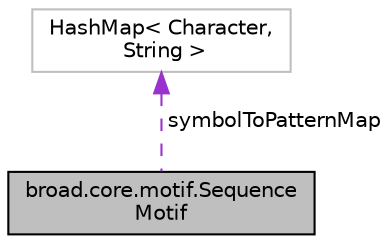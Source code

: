 digraph "broad.core.motif.SequenceMotif"
{
  edge [fontname="Helvetica",fontsize="10",labelfontname="Helvetica",labelfontsize="10"];
  node [fontname="Helvetica",fontsize="10",shape=record];
  Node1 [label="broad.core.motif.Sequence\lMotif",height=0.2,width=0.4,color="black", fillcolor="grey75", style="filled" fontcolor="black"];
  Node2 -> Node1 [dir="back",color="darkorchid3",fontsize="10",style="dashed",label=" symbolToPatternMap" ,fontname="Helvetica"];
  Node2 [label="HashMap\< Character,\l String \>",height=0.2,width=0.4,color="grey75", fillcolor="white", style="filled"];
}

